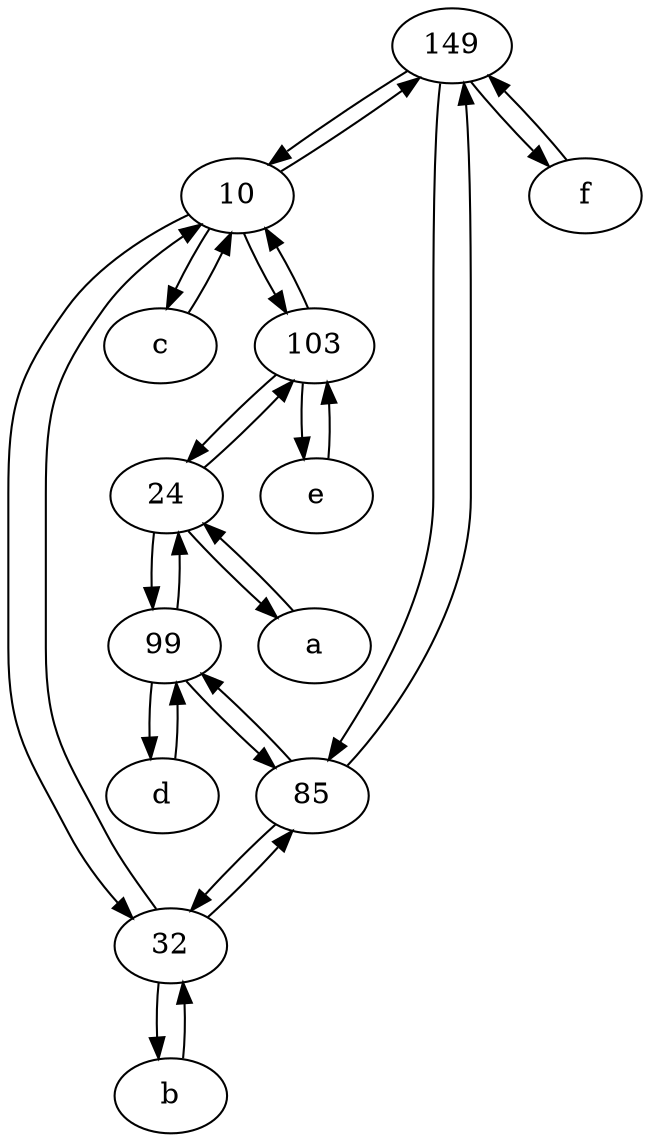 digraph  {
	149;
	10;
	99;
	b [pos="50,20!"];
	85;
	103;
	32;
	24;
	e [pos="30,50!"];
	c [pos="20,10!"];
	d [pos="20,30!"];
	f [pos="15,45!"];
	a [pos="40,10!"];
	10 -> 103;
	32 -> b;
	a -> 24;
	c -> 10;
	10 -> c;
	103 -> e;
	10 -> 32;
	24 -> a;
	85 -> 149;
	d -> 99;
	99 -> d;
	10 -> 149;
	149 -> 85;
	149 -> f;
	149 -> 10;
	32 -> 85;
	32 -> 10;
	103 -> 10;
	99 -> 85;
	85 -> 32;
	24 -> 99;
	f -> 149;
	24 -> 103;
	85 -> 99;
	99 -> 24;
	b -> 32;
	103 -> 24;
	e -> 103;

	}
